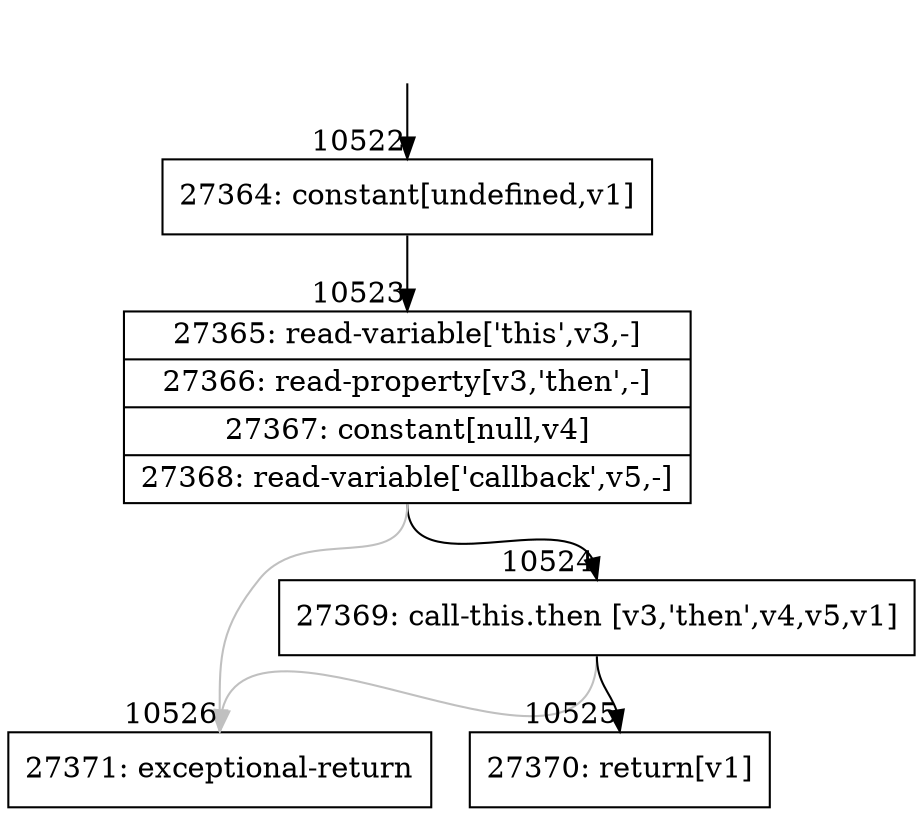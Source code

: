 digraph {
rankdir="TD"
BB_entry804[shape=none,label=""];
BB_entry804 -> BB10522 [tailport=s, headport=n, headlabel="    10522"]
BB10522 [shape=record label="{27364: constant[undefined,v1]}" ] 
BB10522 -> BB10523 [tailport=s, headport=n, headlabel="      10523"]
BB10523 [shape=record label="{27365: read-variable['this',v3,-]|27366: read-property[v3,'then',-]|27367: constant[null,v4]|27368: read-variable['callback',v5,-]}" ] 
BB10523 -> BB10524 [tailport=s, headport=n, headlabel="      10524"]
BB10523 -> BB10526 [tailport=s, headport=n, color=gray, headlabel="      10526"]
BB10524 [shape=record label="{27369: call-this.then [v3,'then',v4,v5,v1]}" ] 
BB10524 -> BB10525 [tailport=s, headport=n, headlabel="      10525"]
BB10524 -> BB10526 [tailport=s, headport=n, color=gray]
BB10525 [shape=record label="{27370: return[v1]}" ] 
BB10526 [shape=record label="{27371: exceptional-return}" ] 
//#$~ 14539
}
